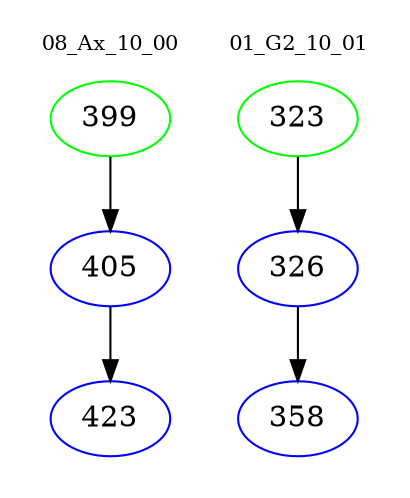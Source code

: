 digraph{
subgraph cluster_0 {
color = white
label = "08_Ax_10_00";
fontsize=10;
T0_399 [label="399", color="green"]
T0_399 -> T0_405 [color="black"]
T0_405 [label="405", color="blue"]
T0_405 -> T0_423 [color="black"]
T0_423 [label="423", color="blue"]
}
subgraph cluster_1 {
color = white
label = "01_G2_10_01";
fontsize=10;
T1_323 [label="323", color="green"]
T1_323 -> T1_326 [color="black"]
T1_326 [label="326", color="blue"]
T1_326 -> T1_358 [color="black"]
T1_358 [label="358", color="blue"]
}
}
